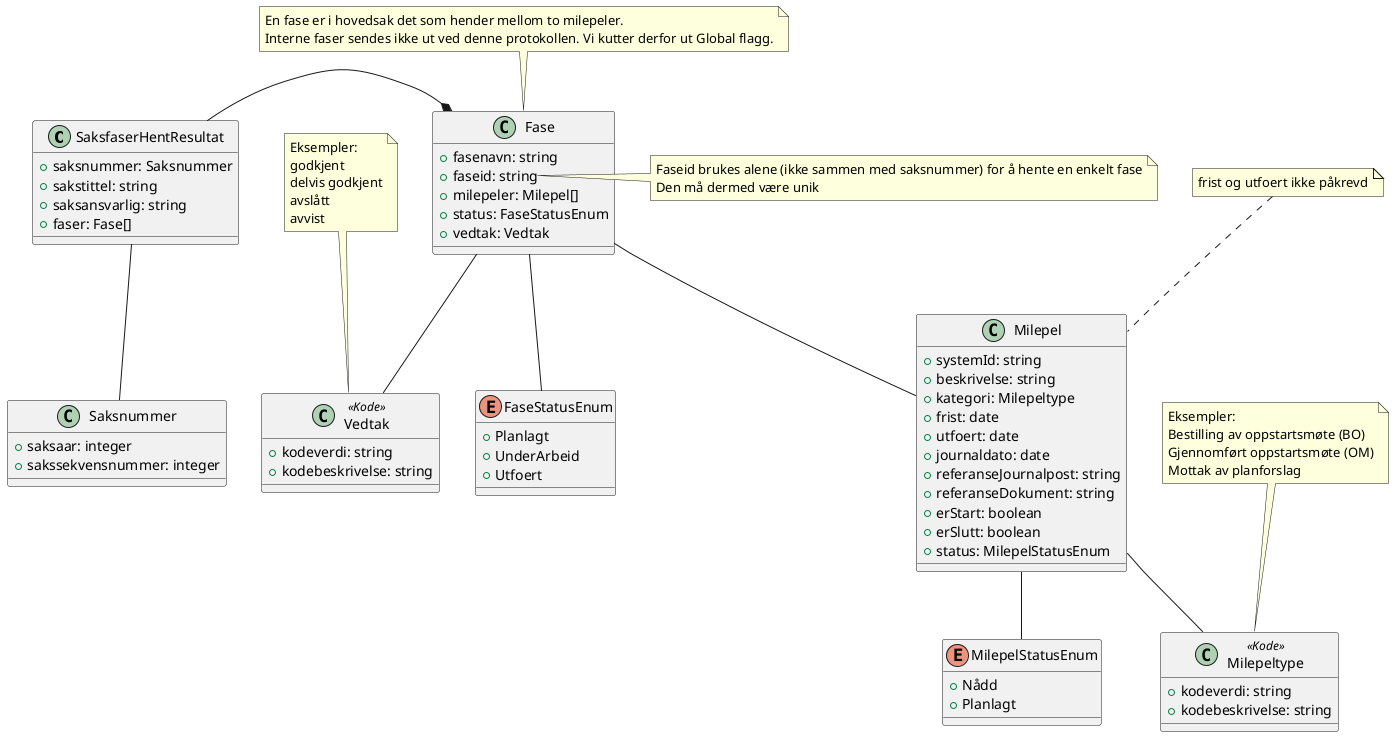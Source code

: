 @startuml
class SaksfaserHentResultat {
    +saksnummer: Saksnummer
    +sakstittel: string
    +saksansvarlig: string
    +faser: Fase[]
}

SaksfaserHentResultat -* Fase
SaksfaserHentResultat -- Saksnummer

note top of Fase : En fase er i hovedsak det som hender mellom to milepeler.\nInterne faser sendes ikke ut ved denne protokollen. Vi kutter derfor ut Global flagg. 

class Fase {
    +fasenavn: string
    +faseid: string
    +milepeler: Milepel[]
    +status: FaseStatusEnum
    +vedtak: Vedtak
}

note right of Fase::faseid
    Faseid brukes alene (ikke sammen med saksnummer) for å hente en enkelt fase
    Den må dermed være unik 
end note

Fase -- Vedtak

note top of Vedtak : Eksempler:\ngodkjent\ndelvis godkjent\navslått\navvist 

class Vedtak <<Kode>> {
    +kodeverdi: string
    +kodebeskrivelse: string
}

Fase -- FaseStatusEnum

enum FaseStatusEnum {
    +Planlagt
    +UnderArbeid
    +Utfoert
}

Fase -- Milepel

note top of Milepel: frist og utfoert ikke påkrevd

class Milepel {
    +systemId: string
    +beskrivelse: string
    +kategori: Milepeltype
    +frist: date
    +utfoert: date
    +journaldato: date
    +referanseJournalpost: string
    +referanseDokument: string
    +erStart: boolean
    +erSlutt: boolean
    +status: MilepelStatusEnum
}

Milepel -- MilepelStatusEnum
Milepel -- Milepeltype

note top of Milepeltype : Eksempler: \nBestilling av oppstartsmøte (BO)\nGjennomført oppstartsmøte (OM)\nMottak av planforslag
 
class Milepeltype <<Kode>> {
    +kodeverdi: string
    +kodebeskrivelse: string
}

enum MilepelStatusEnum {
    +Nådd
    +Planlagt
}

class Saksnummer {
    +saksaar: integer
    +sakssekvensnummer: integer 
}

@enduml